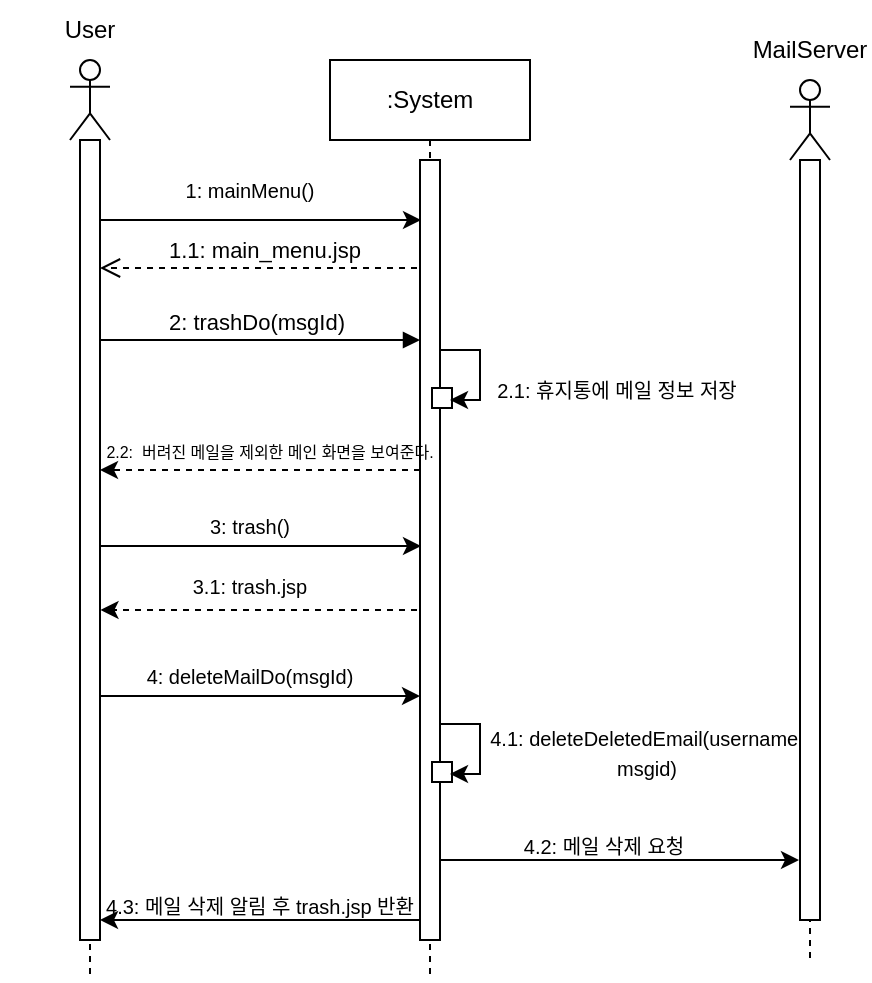 <mxfile version="24.4.8" type="device">
  <diagram name="페이지-1" id="hKb_oDDfv6RiXR2AsoDt">
    <mxGraphModel dx="480" dy="685" grid="1" gridSize="10" guides="1" tooltips="1" connect="1" arrows="1" fold="1" page="1" pageScale="1" pageWidth="827" pageHeight="1169" math="0" shadow="0">
      <root>
        <mxCell id="0" />
        <mxCell id="1" parent="0" />
        <mxCell id="cyv39271rZajvrAupaUD-13" value="" style="endArrow=classic;html=1;rounded=0;" edge="1" parent="1">
          <mxGeometry width="50" height="50" relative="1" as="geometry">
            <mxPoint x="746" y="680" as="sourcePoint" />
            <mxPoint x="934.5" y="680" as="targetPoint" />
          </mxGeometry>
        </mxCell>
        <mxCell id="cyv39271rZajvrAupaUD-1" value="" style="endArrow=classic;html=1;rounded=0;dashed=1;" edge="1" parent="1">
          <mxGeometry width="50" height="50" relative="1" as="geometry">
            <mxPoint x="749.5" y="555.0" as="sourcePoint" />
            <mxPoint x="585.25" y="555" as="targetPoint" />
          </mxGeometry>
        </mxCell>
        <mxCell id="g7mCVB_rRe4b5HGAGwwJ-3" value="" style="endArrow=classic;html=1;rounded=0;" parent="1" edge="1">
          <mxGeometry width="50" height="50" relative="1" as="geometry">
            <mxPoint x="581.999" y="360" as="sourcePoint" />
            <mxPoint x="745.5" y="360" as="targetPoint" />
          </mxGeometry>
        </mxCell>
        <mxCell id="g7mCVB_rRe4b5HGAGwwJ-1" value="" style="endArrow=classic;html=1;rounded=0;" parent="1" edge="1">
          <mxGeometry width="50" height="50" relative="1" as="geometry">
            <mxPoint x="582" y="523" as="sourcePoint" />
            <mxPoint x="745.5" y="523" as="targetPoint" />
          </mxGeometry>
        </mxCell>
        <mxCell id="S8HFpGUDUiRMA5G_zweh-31" value="2: trashDo(msgId)" style="html=1;verticalAlign=bottom;endArrow=block;curved=0;rounded=0;" parent="1" edge="1">
          <mxGeometry x="-0.001" width="80" relative="1" as="geometry">
            <mxPoint x="580" y="420" as="sourcePoint" />
            <mxPoint x="745" y="420" as="targetPoint" />
            <mxPoint as="offset" />
          </mxGeometry>
        </mxCell>
        <mxCell id="S8HFpGUDUiRMA5G_zweh-32" value="" style="shape=umlLifeline;perimeter=lifelinePerimeter;whiteSpace=wrap;html=1;container=1;dropTarget=0;collapsible=0;recursiveResize=0;outlineConnect=0;portConstraint=eastwest;newEdgeStyle={&quot;curved&quot;:0,&quot;rounded&quot;:0};participant=umlActor;" parent="1" vertex="1">
          <mxGeometry x="570" y="280" width="20" height="460" as="geometry" />
        </mxCell>
        <mxCell id="S8HFpGUDUiRMA5G_zweh-33" value="" style="html=1;points=[[0,0,0,0,5],[0,1,0,0,-5],[1,0,0,0,5],[1,1,0,0,-5]];perimeter=orthogonalPerimeter;outlineConnect=0;targetShapes=umlLifeline;portConstraint=eastwest;newEdgeStyle={&quot;curved&quot;:0,&quot;rounded&quot;:0};" parent="S8HFpGUDUiRMA5G_zweh-32" vertex="1">
          <mxGeometry x="5" y="40" width="10" height="400" as="geometry" />
        </mxCell>
        <mxCell id="S8HFpGUDUiRMA5G_zweh-34" value="User" style="text;html=1;align=center;verticalAlign=middle;whiteSpace=wrap;rounded=0;" parent="1" vertex="1">
          <mxGeometry x="550" y="250" width="60" height="30" as="geometry" />
        </mxCell>
        <mxCell id="S8HFpGUDUiRMA5G_zweh-36" value="1.1: main_menu.jsp" style="html=1;verticalAlign=bottom;endArrow=open;dashed=1;endSize=8;curved=0;rounded=0;" parent="1" edge="1">
          <mxGeometry x="0.0" relative="1" as="geometry">
            <mxPoint x="749.5" y="384" as="sourcePoint" />
            <mxPoint x="585" y="384" as="targetPoint" />
            <mxPoint as="offset" />
          </mxGeometry>
        </mxCell>
        <mxCell id="S8HFpGUDUiRMA5G_zweh-37" value=":System" style="shape=umlLifeline;perimeter=lifelinePerimeter;whiteSpace=wrap;html=1;container=1;dropTarget=0;collapsible=0;recursiveResize=0;outlineConnect=0;portConstraint=eastwest;newEdgeStyle={&quot;edgeStyle&quot;:&quot;elbowEdgeStyle&quot;,&quot;elbow&quot;:&quot;vertical&quot;,&quot;curved&quot;:0,&quot;rounded&quot;:0};" parent="1" vertex="1">
          <mxGeometry x="700" y="280" width="100" height="460" as="geometry" />
        </mxCell>
        <mxCell id="S8HFpGUDUiRMA5G_zweh-38" value="" style="html=1;points=[[0,0,0,0,5],[0,1,0,0,-5],[1,0,0,0,5],[1,1,0,0,-5]];perimeter=orthogonalPerimeter;outlineConnect=0;targetShapes=umlLifeline;portConstraint=eastwest;newEdgeStyle={&quot;curved&quot;:0,&quot;rounded&quot;:0};" parent="S8HFpGUDUiRMA5G_zweh-37" vertex="1">
          <mxGeometry x="45" y="50" width="10" height="390" as="geometry" />
        </mxCell>
        <mxCell id="H2Y1nmCzdkWhHdB9gPzo-2" value="" style="html=1;points=[[0,0,0,0,5],[0,1,0,0,-5],[1,0,0,0,5],[1,1,0,0,-5]];perimeter=orthogonalPerimeter;outlineConnect=0;targetShapes=umlLifeline;portConstraint=eastwest;newEdgeStyle={&quot;curved&quot;:0,&quot;rounded&quot;:0};" parent="S8HFpGUDUiRMA5G_zweh-37" vertex="1">
          <mxGeometry x="51" y="164" width="10" height="10" as="geometry" />
        </mxCell>
        <mxCell id="H2Y1nmCzdkWhHdB9gPzo-1" value="" style="endArrow=classic;html=1;rounded=0;" parent="1" edge="1">
          <mxGeometry width="50" height="50" relative="1" as="geometry">
            <mxPoint x="755.024" y="425" as="sourcePoint" />
            <mxPoint x="760" y="450" as="targetPoint" />
            <Array as="points">
              <mxPoint x="775" y="425" />
              <mxPoint x="775" y="450" />
            </Array>
          </mxGeometry>
        </mxCell>
        <mxCell id="H2Y1nmCzdkWhHdB9gPzo-4" value="&lt;font style=&quot;font-size: 10px;&quot;&gt;2.1: 휴지통에 메일 정보 저장&lt;/font&gt;" style="text;html=1;align=center;verticalAlign=middle;whiteSpace=wrap;rounded=0;" parent="1" vertex="1">
          <mxGeometry x="767" y="430" width="153" height="30" as="geometry" />
        </mxCell>
        <mxCell id="H2Y1nmCzdkWhHdB9gPzo-5" value="" style="endArrow=classic;html=1;rounded=0;dashed=1;" parent="1" edge="1">
          <mxGeometry width="50" height="50" relative="1" as="geometry">
            <mxPoint x="745" y="485" as="sourcePoint" />
            <mxPoint x="585" y="485" as="targetPoint" />
          </mxGeometry>
        </mxCell>
        <mxCell id="H2Y1nmCzdkWhHdB9gPzo-6" value="&lt;font style=&quot;font-size: 8px;&quot;&gt;2.2:&amp;nbsp; 버려진 메일을 제외한 메인 화면을 보여준다.&lt;/font&gt;" style="text;html=1;align=center;verticalAlign=middle;whiteSpace=wrap;rounded=0;" parent="1" vertex="1">
          <mxGeometry x="535" y="460" width="270" height="30" as="geometry" />
        </mxCell>
        <mxCell id="g7mCVB_rRe4b5HGAGwwJ-2" value="&lt;font style=&quot;font-size: 10px;&quot;&gt;3: trash()&lt;/font&gt;" style="text;html=1;align=center;verticalAlign=middle;whiteSpace=wrap;rounded=0;" parent="1" vertex="1">
          <mxGeometry x="625" y="498" width="70" height="30" as="geometry" />
        </mxCell>
        <mxCell id="g7mCVB_rRe4b5HGAGwwJ-4" value="&lt;font style=&quot;font-size: 10px;&quot;&gt;1: mainMenu()&lt;/font&gt;" style="text;html=1;align=center;verticalAlign=middle;whiteSpace=wrap;rounded=0;" parent="1" vertex="1">
          <mxGeometry x="610" y="330" width="100" height="30" as="geometry" />
        </mxCell>
        <mxCell id="cyv39271rZajvrAupaUD-2" value="&lt;font style=&quot;font-size: 10px;&quot;&gt;3.1: trash.jsp&lt;/font&gt;" style="text;html=1;align=center;verticalAlign=middle;whiteSpace=wrap;rounded=0;" vertex="1" parent="1">
          <mxGeometry x="630" y="528" width="60" height="30" as="geometry" />
        </mxCell>
        <mxCell id="cyv39271rZajvrAupaUD-3" value="" style="endArrow=classic;html=1;rounded=0;" edge="1" parent="1">
          <mxGeometry width="50" height="50" relative="1" as="geometry">
            <mxPoint x="584.987" y="598" as="sourcePoint" />
            <mxPoint x="745" y="598" as="targetPoint" />
          </mxGeometry>
        </mxCell>
        <mxCell id="cyv39271rZajvrAupaUD-6" value="&lt;font style=&quot;font-size: 10px;&quot;&gt;4: deleteMailDo(msgId)&lt;/font&gt;" style="text;html=1;align=center;verticalAlign=middle;whiteSpace=wrap;rounded=0;" vertex="1" parent="1">
          <mxGeometry x="605" y="573" width="110" height="30" as="geometry" />
        </mxCell>
        <mxCell id="cyv39271rZajvrAupaUD-7" value="" style="html=1;points=[[0,0,0,0,5],[0,1,0,0,-5],[1,0,0,0,5],[1,1,0,0,-5]];perimeter=orthogonalPerimeter;outlineConnect=0;targetShapes=umlLifeline;portConstraint=eastwest;newEdgeStyle={&quot;curved&quot;:0,&quot;rounded&quot;:0};" vertex="1" parent="1">
          <mxGeometry x="751" y="631" width="10" height="10" as="geometry" />
        </mxCell>
        <mxCell id="cyv39271rZajvrAupaUD-8" value="" style="endArrow=classic;html=1;rounded=0;" edge="1" parent="1">
          <mxGeometry width="50" height="50" relative="1" as="geometry">
            <mxPoint x="755.024" y="612" as="sourcePoint" />
            <mxPoint x="760" y="637" as="targetPoint" />
            <Array as="points">
              <mxPoint x="775" y="612" />
              <mxPoint x="775" y="637" />
            </Array>
          </mxGeometry>
        </mxCell>
        <mxCell id="cyv39271rZajvrAupaUD-9" value="&lt;font style=&quot;font-size: 10px;&quot;&gt;4.1: deleteDeletedEmail(username, msgid)&lt;/font&gt;" style="text;html=1;align=center;verticalAlign=middle;whiteSpace=wrap;rounded=0;" vertex="1" parent="1">
          <mxGeometry x="767" y="611" width="183" height="30" as="geometry" />
        </mxCell>
        <mxCell id="cyv39271rZajvrAupaUD-10" value="MailServer" style="text;html=1;align=center;verticalAlign=middle;whiteSpace=wrap;rounded=0;" vertex="1" parent="1">
          <mxGeometry x="910" y="260" width="60" height="30" as="geometry" />
        </mxCell>
        <mxCell id="cyv39271rZajvrAupaUD-11" value="" style="shape=umlLifeline;perimeter=lifelinePerimeter;whiteSpace=wrap;html=1;container=1;dropTarget=0;collapsible=0;recursiveResize=0;outlineConnect=0;portConstraint=eastwest;newEdgeStyle={&quot;curved&quot;:0,&quot;rounded&quot;:0};participant=umlActor;" vertex="1" parent="1">
          <mxGeometry x="930" y="290" width="20" height="440" as="geometry" />
        </mxCell>
        <mxCell id="cyv39271rZajvrAupaUD-12" value="" style="html=1;points=[[0,0,0,0,5],[0,1,0,0,-5],[1,0,0,0,5],[1,1,0,0,-5]];perimeter=orthogonalPerimeter;outlineConnect=0;targetShapes=umlLifeline;portConstraint=eastwest;newEdgeStyle={&quot;curved&quot;:0,&quot;rounded&quot;:0};" vertex="1" parent="cyv39271rZajvrAupaUD-11">
          <mxGeometry x="5" y="40" width="10" height="380" as="geometry" />
        </mxCell>
        <mxCell id="cyv39271rZajvrAupaUD-14" value="&lt;font style=&quot;font-size: 10px;&quot;&gt;4.2: 메일 삭제 요청&lt;/font&gt;" style="text;html=1;align=center;verticalAlign=middle;whiteSpace=wrap;rounded=0;" vertex="1" parent="1">
          <mxGeometry x="792" y="658" width="90" height="30" as="geometry" />
        </mxCell>
        <mxCell id="cyv39271rZajvrAupaUD-15" value="" style="endArrow=classic;html=1;rounded=0;" edge="1" parent="1" source="S8HFpGUDUiRMA5G_zweh-38">
          <mxGeometry width="50" height="50" relative="1" as="geometry">
            <mxPoint x="734.5" y="710" as="sourcePoint" />
            <mxPoint x="585" y="710" as="targetPoint" />
          </mxGeometry>
        </mxCell>
        <mxCell id="cyv39271rZajvrAupaUD-16" value="&lt;font style=&quot;font-size: 10px;&quot;&gt;4.3: 메일 삭제 알림 후 trash.jsp 반환&lt;/font&gt;" style="text;html=1;align=center;verticalAlign=middle;whiteSpace=wrap;rounded=0;" vertex="1" parent="1">
          <mxGeometry x="570" y="688" width="190" height="30" as="geometry" />
        </mxCell>
      </root>
    </mxGraphModel>
  </diagram>
</mxfile>
